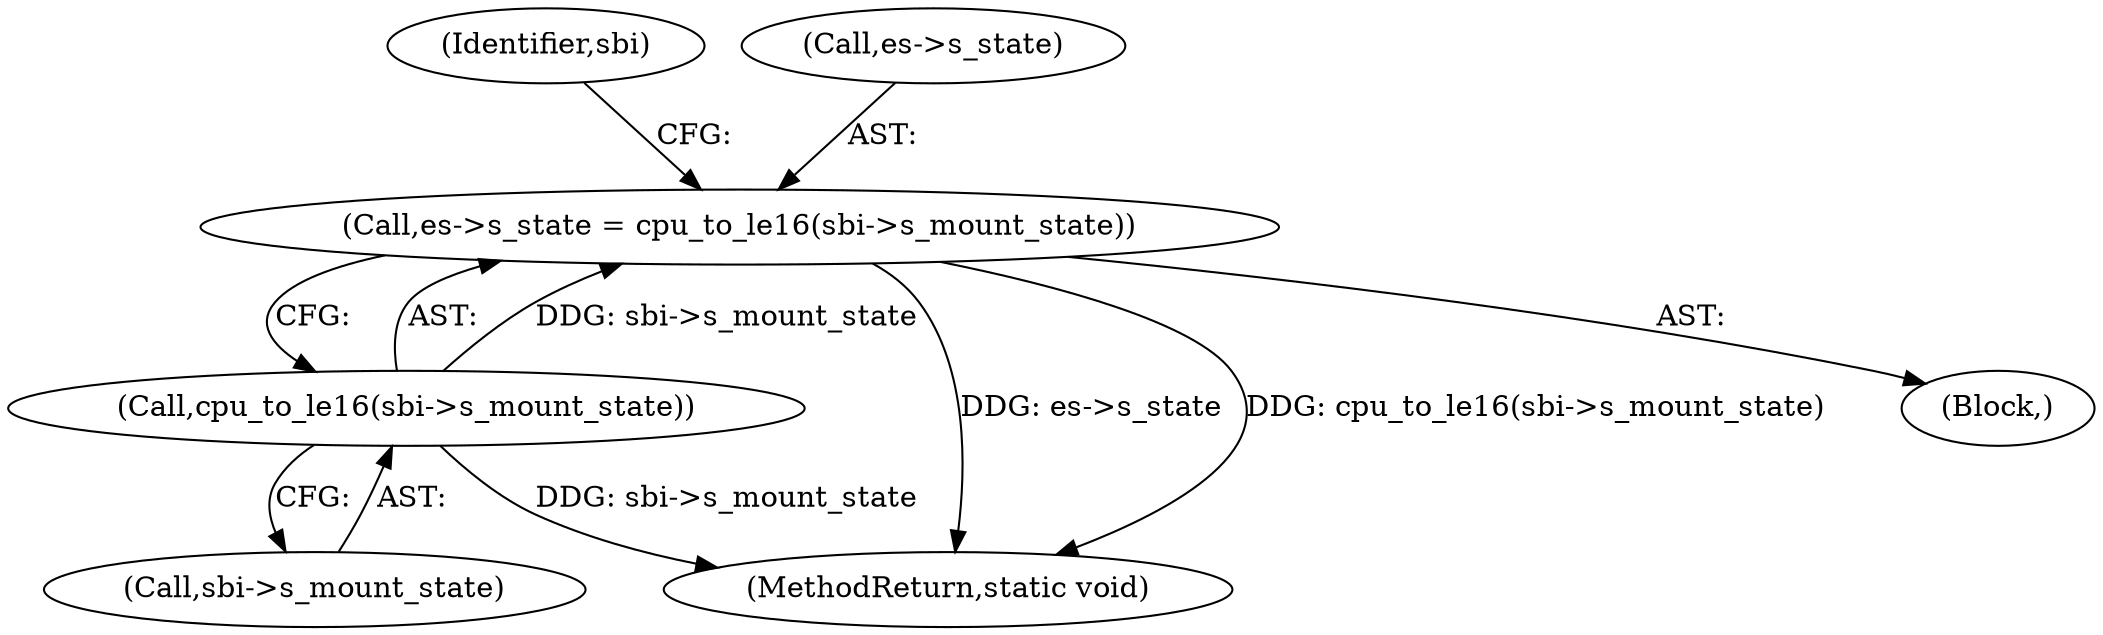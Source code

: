 digraph "0_linux_be0726d33cb8f411945884664924bed3cb8c70ee_1@pointer" {
"1000150" [label="(Call,es->s_state = cpu_to_le16(sbi->s_mount_state))"];
"1000154" [label="(Call,cpu_to_le16(sbi->s_mount_state))"];
"1000231" [label="(MethodReturn,static void)"];
"1000161" [label="(Identifier,sbi)"];
"1000155" [label="(Call,sbi->s_mount_state)"];
"1000138" [label="(Block,)"];
"1000151" [label="(Call,es->s_state)"];
"1000150" [label="(Call,es->s_state = cpu_to_le16(sbi->s_mount_state))"];
"1000154" [label="(Call,cpu_to_le16(sbi->s_mount_state))"];
"1000150" -> "1000138"  [label="AST: "];
"1000150" -> "1000154"  [label="CFG: "];
"1000151" -> "1000150"  [label="AST: "];
"1000154" -> "1000150"  [label="AST: "];
"1000161" -> "1000150"  [label="CFG: "];
"1000150" -> "1000231"  [label="DDG: es->s_state"];
"1000150" -> "1000231"  [label="DDG: cpu_to_le16(sbi->s_mount_state)"];
"1000154" -> "1000150"  [label="DDG: sbi->s_mount_state"];
"1000154" -> "1000155"  [label="CFG: "];
"1000155" -> "1000154"  [label="AST: "];
"1000154" -> "1000231"  [label="DDG: sbi->s_mount_state"];
}
